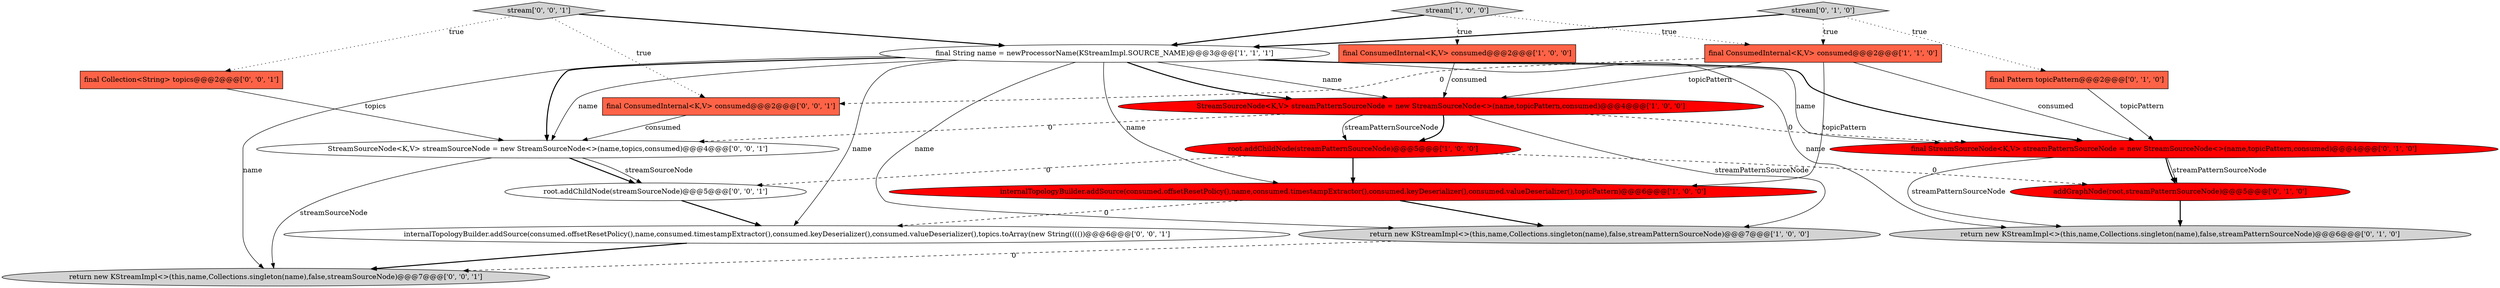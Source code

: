 digraph {
17 [style = filled, label = "return new KStreamImpl<>(this,name,Collections.singleton(name),false,streamSourceNode)@@@7@@@['0', '0', '1']", fillcolor = lightgray, shape = ellipse image = "AAA0AAABBB3BBB"];
11 [style = filled, label = "return new KStreamImpl<>(this,name,Collections.singleton(name),false,streamPatternSourceNode)@@@6@@@['0', '1', '0']", fillcolor = lightgray, shape = ellipse image = "AAA0AAABBB2BBB"];
7 [style = filled, label = "return new KStreamImpl<>(this,name,Collections.singleton(name),false,streamPatternSourceNode)@@@7@@@['1', '0', '0']", fillcolor = lightgray, shape = ellipse image = "AAA0AAABBB1BBB"];
3 [style = filled, label = "final ConsumedInternal<K,V> consumed@@@2@@@['1', '1', '0']", fillcolor = tomato, shape = box image = "AAA0AAABBB1BBB"];
0 [style = filled, label = "internalTopologyBuilder.addSource(consumed.offsetResetPolicy(),name,consumed.timestampExtractor(),consumed.keyDeserializer(),consumed.valueDeserializer(),topicPattern)@@@6@@@['1', '0', '0']", fillcolor = red, shape = ellipse image = "AAA1AAABBB1BBB"];
8 [style = filled, label = "final StreamSourceNode<K,V> streamPatternSourceNode = new StreamSourceNode<>(name,topicPattern,consumed)@@@4@@@['0', '1', '0']", fillcolor = red, shape = ellipse image = "AAA1AAABBB2BBB"];
15 [style = filled, label = "StreamSourceNode<K,V> streamSourceNode = new StreamSourceNode<>(name,topics,consumed)@@@4@@@['0', '0', '1']", fillcolor = white, shape = ellipse image = "AAA0AAABBB3BBB"];
19 [style = filled, label = "internalTopologyBuilder.addSource(consumed.offsetResetPolicy(),name,consumed.timestampExtractor(),consumed.keyDeserializer(),consumed.valueDeserializer(),topics.toArray(new String(((())@@@6@@@['0', '0', '1']", fillcolor = white, shape = ellipse image = "AAA0AAABBB3BBB"];
5 [style = filled, label = "StreamSourceNode<K,V> streamPatternSourceNode = new StreamSourceNode<>(name,topicPattern,consumed)@@@4@@@['1', '0', '0']", fillcolor = red, shape = ellipse image = "AAA1AAABBB1BBB"];
4 [style = filled, label = "final String name = newProcessorName(KStreamImpl.SOURCE_NAME)@@@3@@@['1', '1', '1']", fillcolor = white, shape = ellipse image = "AAA0AAABBB1BBB"];
10 [style = filled, label = "addGraphNode(root,streamPatternSourceNode)@@@5@@@['0', '1', '0']", fillcolor = red, shape = ellipse image = "AAA1AAABBB2BBB"];
6 [style = filled, label = "root.addChildNode(streamPatternSourceNode)@@@5@@@['1', '0', '0']", fillcolor = red, shape = ellipse image = "AAA1AAABBB1BBB"];
14 [style = filled, label = "root.addChildNode(streamSourceNode)@@@5@@@['0', '0', '1']", fillcolor = white, shape = ellipse image = "AAA0AAABBB3BBB"];
13 [style = filled, label = "final Collection<String> topics@@@2@@@['0', '0', '1']", fillcolor = tomato, shape = box image = "AAA0AAABBB3BBB"];
1 [style = filled, label = "final ConsumedInternal<K,V> consumed@@@2@@@['1', '0', '0']", fillcolor = tomato, shape = box image = "AAA0AAABBB1BBB"];
16 [style = filled, label = "stream['0', '0', '1']", fillcolor = lightgray, shape = diamond image = "AAA0AAABBB3BBB"];
18 [style = filled, label = "final ConsumedInternal<K,V> consumed@@@2@@@['0', '0', '1']", fillcolor = tomato, shape = box image = "AAA0AAABBB3BBB"];
12 [style = filled, label = "stream['0', '1', '0']", fillcolor = lightgray, shape = diamond image = "AAA0AAABBB2BBB"];
9 [style = filled, label = "final Pattern topicPattern@@@2@@@['0', '1', '0']", fillcolor = tomato, shape = box image = "AAA0AAABBB2BBB"];
2 [style = filled, label = "stream['1', '0', '0']", fillcolor = lightgray, shape = diamond image = "AAA0AAABBB1BBB"];
2->3 [style = dotted, label="true"];
18->15 [style = solid, label="consumed"];
8->10 [style = bold, label=""];
5->7 [style = solid, label="streamPatternSourceNode"];
12->3 [style = dotted, label="true"];
15->14 [style = bold, label=""];
16->13 [style = dotted, label="true"];
7->17 [style = dashed, label="0"];
4->8 [style = solid, label="name"];
0->19 [style = dashed, label="0"];
3->18 [style = dashed, label="0"];
4->15 [style = bold, label=""];
4->19 [style = solid, label="name"];
4->5 [style = solid, label="name"];
15->14 [style = solid, label="streamSourceNode"];
14->19 [style = bold, label=""];
6->0 [style = bold, label=""];
19->17 [style = bold, label=""];
6->14 [style = dashed, label="0"];
9->8 [style = solid, label="topicPattern"];
2->4 [style = bold, label=""];
4->15 [style = solid, label="name"];
0->7 [style = bold, label=""];
6->10 [style = dashed, label="0"];
1->5 [style = solid, label="consumed"];
5->6 [style = bold, label=""];
12->4 [style = bold, label=""];
2->1 [style = dotted, label="true"];
5->6 [style = solid, label="streamPatternSourceNode"];
4->7 [style = solid, label="name"];
13->15 [style = solid, label="topics"];
4->17 [style = solid, label="name"];
3->0 [style = solid, label="topicPattern"];
8->10 [style = solid, label="streamPatternSourceNode"];
3->8 [style = solid, label="consumed"];
15->17 [style = solid, label="streamSourceNode"];
4->8 [style = bold, label=""];
5->8 [style = dashed, label="0"];
4->0 [style = solid, label="name"];
16->4 [style = bold, label=""];
5->15 [style = dashed, label="0"];
4->5 [style = bold, label=""];
8->11 [style = solid, label="streamPatternSourceNode"];
3->5 [style = solid, label="topicPattern"];
4->11 [style = solid, label="name"];
12->9 [style = dotted, label="true"];
10->11 [style = bold, label=""];
16->18 [style = dotted, label="true"];
}
